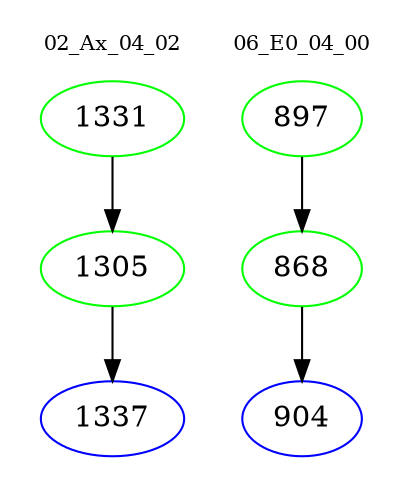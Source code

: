 digraph{
subgraph cluster_0 {
color = white
label = "02_Ax_04_02";
fontsize=10;
T0_1331 [label="1331", color="green"]
T0_1331 -> T0_1305 [color="black"]
T0_1305 [label="1305", color="green"]
T0_1305 -> T0_1337 [color="black"]
T0_1337 [label="1337", color="blue"]
}
subgraph cluster_1 {
color = white
label = "06_E0_04_00";
fontsize=10;
T1_897 [label="897", color="green"]
T1_897 -> T1_868 [color="black"]
T1_868 [label="868", color="green"]
T1_868 -> T1_904 [color="black"]
T1_904 [label="904", color="blue"]
}
}

